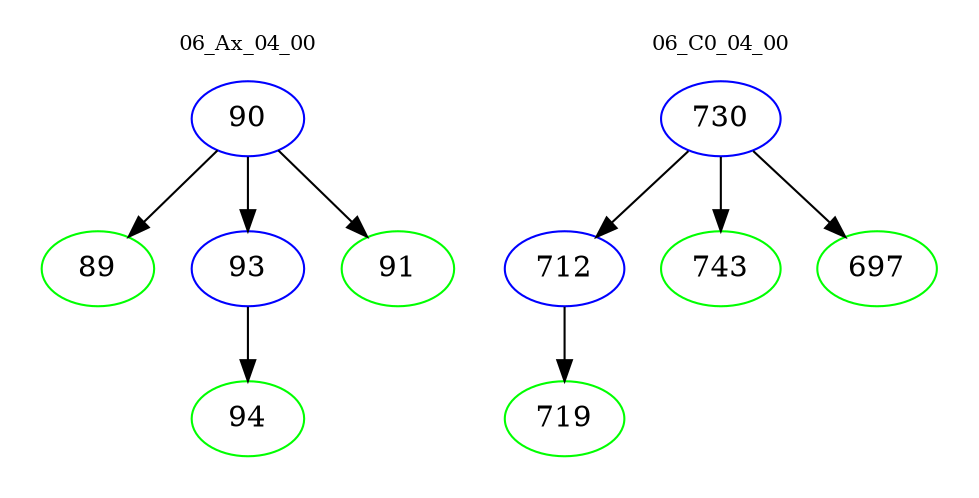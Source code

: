 digraph{
subgraph cluster_0 {
color = white
label = "06_Ax_04_00";
fontsize=10;
T0_90 [label="90", color="blue"]
T0_90 -> T0_89 [color="black"]
T0_89 [label="89", color="green"]
T0_90 -> T0_93 [color="black"]
T0_93 [label="93", color="blue"]
T0_93 -> T0_94 [color="black"]
T0_94 [label="94", color="green"]
T0_90 -> T0_91 [color="black"]
T0_91 [label="91", color="green"]
}
subgraph cluster_1 {
color = white
label = "06_C0_04_00";
fontsize=10;
T1_730 [label="730", color="blue"]
T1_730 -> T1_712 [color="black"]
T1_712 [label="712", color="blue"]
T1_712 -> T1_719 [color="black"]
T1_719 [label="719", color="green"]
T1_730 -> T1_743 [color="black"]
T1_743 [label="743", color="green"]
T1_730 -> T1_697 [color="black"]
T1_697 [label="697", color="green"]
}
}

